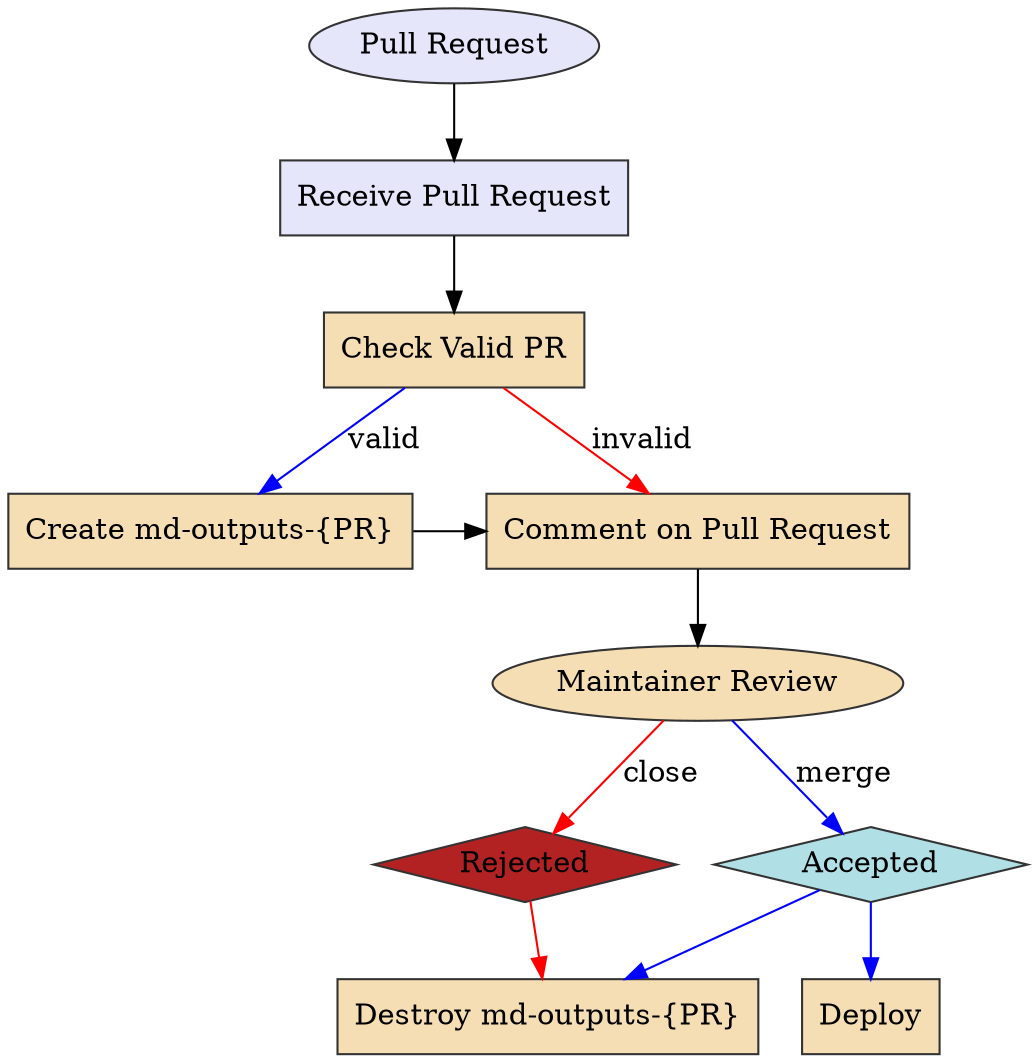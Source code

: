 digraph "Pull Request Workflow" {
    node [style="filled", color="grey20", fillcolor="lavender", shape="rectangle"]
    pr [label="Pull Request", shape="ellipse"]
    receive [label="Receive Pull Request"]
    node [fillcolor="wheat"]
    validate [label="Check Valid PR"]
    branch [label="Create md-outputs-{PR}"]
    comment [label="Comment on Pull Request"]
    deploy [label="Deploy"]
    destroy [label="Destroy md-outputs-{PR}"]
    review [label="Maintainer Review", shape="ellipse"]
    reject [label="Rejected", shape="diamond", fillcolor="firebrick"]
    accept [label="Accepted", shape="diamond", fillcolor="powderblue"]
    
    {rank=same; branch, comment}
    {rank=same; accept, reject}
    
    pr -> receive
    receive -> validate
    validate -> branch [color="blue", label="valid"]
    validate -> comment [color="red", label="invalid"]
    branch -> comment
    comment -> review
    review -> reject [label="close", color="red"]
    review -> accept [label="merge", color="blue"]
    accept -> deploy [color="blue"]
    accept -> destroy [color="blue"]
    reject -> destroy [color="red"]
}
